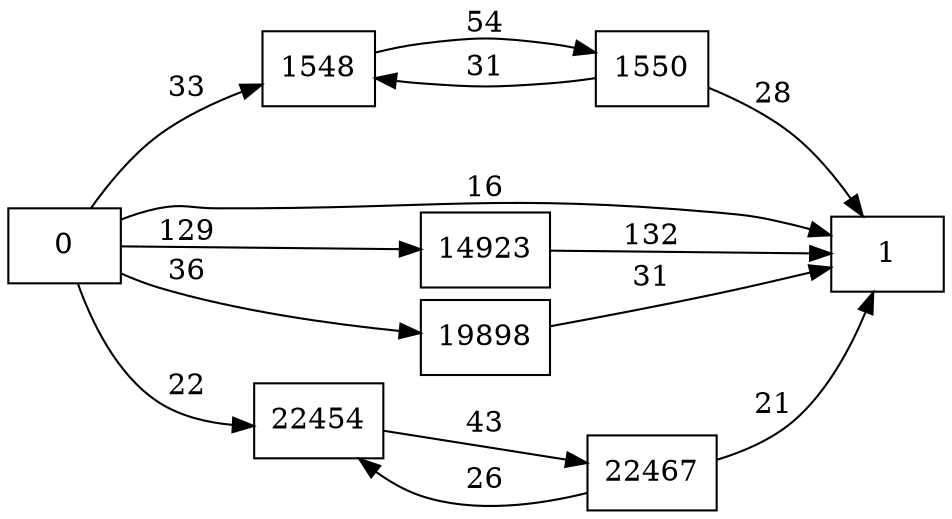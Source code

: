digraph {
	graph [rankdir=LR]
	node [shape=rectangle]
	1548 -> 1550 [label=54]
	1550 -> 1548 [label=31]
	1550 -> 1 [label=28]
	14923 -> 1 [label=132]
	19898 -> 1 [label=31]
	22454 -> 22467 [label=43]
	22467 -> 22454 [label=26]
	22467 -> 1 [label=21]
	0 -> 1548 [label=33]
	0 -> 1 [label=16]
	0 -> 14923 [label=129]
	0 -> 19898 [label=36]
	0 -> 22454 [label=22]
}
